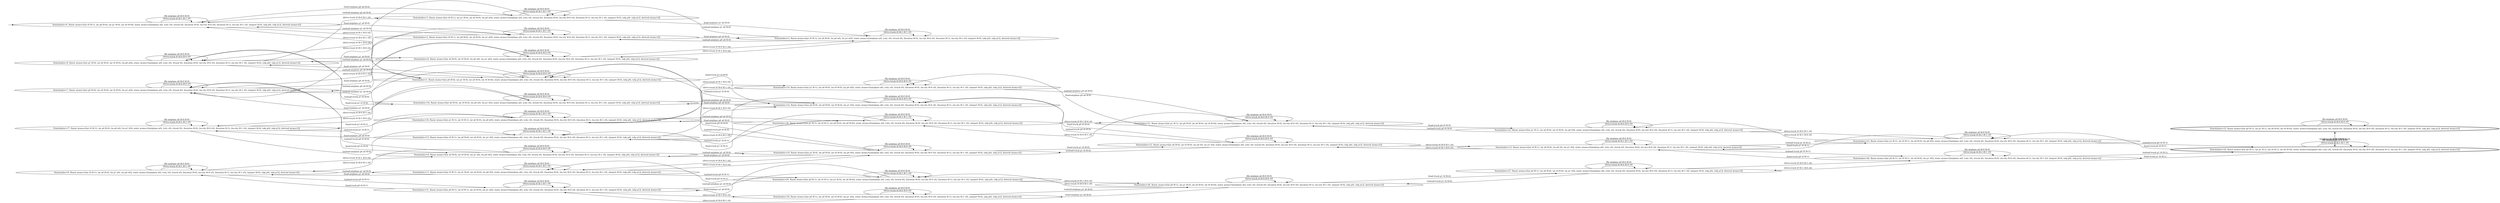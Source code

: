 digraph {
rankdir="LR"
s0[label="State(index=0, fluent atoms=[(at t0 l0-1), (at p0 l0-0), (at p1 l0-0), (at a0 l0-0)], static atoms=[(airplane a0), (city c0), (truck t0), (location l0-0), (in-city l0-0 c0), (location l0-1), (in-city l0-1 c0), (airport l0-0), (obj p0), (obj p1)], derived atoms=[])"]
s1[label="State(index=1, fluent atoms=[(at p0 l0-0), (at p1 l0-0), (at a0 l0-0), (at t0 l0-0)], static atoms=[(airplane a0), (city c0), (truck t0), (location l0-0), (in-city l0-0 c0), (location l0-1), (in-city l0-1 c0), (airport l0-0), (obj p0), (obj p1)], derived atoms=[])"]
s2[label="State(index=2, fluent atoms=[(at t0 l0-1), (at p0 l0-0), (at a0 l0-0), (in p1 a0)], static atoms=[(airplane a0), (city c0), (truck t0), (location l0-0), (in-city l0-0 c0), (location l0-1), (in-city l0-1 c0), (airport l0-0), (obj p0), (obj p1)], derived atoms=[])"]
s3[label="State(index=3, fluent atoms=[(at t0 l0-1), (at p1 l0-0), (at a0 l0-0), (in p0 a0)], static atoms=[(airplane a0), (city c0), (truck t0), (location l0-0), (in-city l0-0 c0), (location l0-1), (in-city l0-1 c0), (airport l0-0), (obj p0), (obj p1)], derived atoms=[])"]
s4[label="State(index=4, fluent atoms=[(at p1 l0-0), (at a0 l0-0), (at t0 l0-0), (in p0 a0)], static atoms=[(airplane a0), (city c0), (truck t0), (location l0-0), (in-city l0-0 c0), (location l0-1), (in-city l0-1 c0), (airport l0-0), (obj p0), (obj p1)], derived atoms=[])"]
s5[label="State(index=5, fluent atoms=[(at t0 l0-1), (at a0 l0-0), (in p0 a0), (in p1 a0)], static atoms=[(airplane a0), (city c0), (truck t0), (location l0-0), (in-city l0-0 c0), (location l0-1), (in-city l0-1 c0), (airport l0-0), (obj p0), (obj p1)], derived atoms=[])"]
s6[label="State(index=6, fluent atoms=[(at a0 l0-0), (at t0 l0-0), (in p0 a0), (in p1 a0)], static atoms=[(airplane a0), (city c0), (truck t0), (location l0-0), (in-city l0-0 c0), (location l0-1), (in-city l0-1 c0), (airport l0-0), (obj p0), (obj p1)], derived atoms=[])"]
s7[label="State(index=7, fluent atoms=[(at p0 l0-0), (at a0 l0-0), (at t0 l0-0), (in p1 a0)], static atoms=[(airplane a0), (city c0), (truck t0), (location l0-0), (in-city l0-0 c0), (location l0-1), (in-city l0-1 c0), (airport l0-0), (obj p0), (obj p1)], derived atoms=[])"]
s8[label="State(index=8, fluent atoms=[(at a0 l0-0), (at t0 l0-0), (in p1 a0), (in p0 t0)], static atoms=[(airplane a0), (city c0), (truck t0), (location l0-0), (in-city l0-0 c0), (location l0-1), (in-city l0-1 c0), (airport l0-0), (obj p0), (obj p1)], derived atoms=[])"]
s9[label="State(index=9, fluent atoms=[(at t0 l0-1), (at a0 l0-0), (in p1 a0), (in p0 t0)], static atoms=[(airplane a0), (city c0), (truck t0), (location l0-0), (in-city l0-0 c0), (location l0-1), (in-city l0-1 c0), (airport l0-0), (obj p0), (obj p1)], derived atoms=[])"]
s10[label="State(index=10, fluent atoms=[(at p1 l0-0), (at a0 l0-0), (at t0 l0-0), (in p0 t0)], static atoms=[(airplane a0), (city c0), (truck t0), (location l0-0), (in-city l0-0 c0), (location l0-1), (in-city l0-1 c0), (airport l0-0), (obj p0), (obj p1)], derived atoms=[])"]
s11[label="State(index=11, fluent atoms=[(at t0 l0-1), (at p1 l0-0), (at a0 l0-0), (in p0 t0)], static atoms=[(airplane a0), (city c0), (truck t0), (location l0-0), (in-city l0-0 c0), (location l0-1), (in-city l0-1 c0), (airport l0-0), (obj p0), (obj p1)], derived atoms=[])"]
s12[label="State(index=12, fluent atoms=[(at a0 l0-0), (at t0 l0-0), (in p0 t0), (in p1 t0)], static atoms=[(airplane a0), (city c0), (truck t0), (location l0-0), (in-city l0-0 c0), (location l0-1), (in-city l0-1 c0), (airport l0-0), (obj p0), (obj p1)], derived atoms=[])"]
s13[label="State(index=13, fluent atoms=[(at t0 l0-1), (at a0 l0-0), (in p0 t0), (in p1 t0)], static atoms=[(airplane a0), (city c0), (truck t0), (location l0-0), (in-city l0-0 c0), (location l0-1), (in-city l0-1 c0), (airport l0-0), (obj p0), (obj p1)], derived atoms=[])"]
s14[label="State(index=14, fluent atoms=[(at p0 l0-0), (at a0 l0-0), (at t0 l0-0), (in p1 t0)], static atoms=[(airplane a0), (city c0), (truck t0), (location l0-0), (in-city l0-0 c0), (location l0-1), (in-city l0-1 c0), (airport l0-0), (obj p0), (obj p1)], derived atoms=[])"]
s15[label="State(index=15, fluent atoms=[(at t0 l0-1), (at p0 l0-0), (at a0 l0-0), (in p1 t0)], static atoms=[(airplane a0), (city c0), (truck t0), (location l0-0), (in-city l0-0 c0), (location l0-1), (in-city l0-1 c0), (airport l0-0), (obj p0), (obj p1)], derived atoms=[])"]
s16[label="State(index=16, fluent atoms=[(at a0 l0-0), (at t0 l0-0), (in p0 a0), (in p1 t0)], static atoms=[(airplane a0), (city c0), (truck t0), (location l0-0), (in-city l0-0 c0), (location l0-1), (in-city l0-1 c0), (airport l0-0), (obj p0), (obj p1)], derived atoms=[])"]
s17[label="State(index=17, fluent atoms=[(at t0 l0-1), (at a0 l0-0), (in p0 a0), (in p1 t0)], static atoms=[(airplane a0), (city c0), (truck t0), (location l0-0), (in-city l0-0 c0), (location l0-1), (in-city l0-1 c0), (airport l0-0), (obj p0), (obj p1)], derived atoms=[])"]
s18[label="State(index=18, fluent atoms=[(at p1 l0-1), (at t0 l0-1), (at a0 l0-0), (in p0 a0)], static atoms=[(airplane a0), (city c0), (truck t0), (location l0-0), (in-city l0-0 c0), (location l0-1), (in-city l0-1 c0), (airport l0-0), (obj p0), (obj p1)], derived atoms=[])"]
s19[label="State(index=19, fluent atoms=[(at p1 l0-1), (at a0 l0-0), (at t0 l0-0), (in p0 a0)], static atoms=[(airplane a0), (city c0), (truck t0), (location l0-0), (in-city l0-0 c0), (location l0-1), (in-city l0-1 c0), (airport l0-0), (obj p0), (obj p1)], derived atoms=[])"]
s20[label="State(index=20, fluent atoms=[(at p1 l0-1), (at t0 l0-1), (at p0 l0-0), (at a0 l0-0)], static atoms=[(airplane a0), (city c0), (truck t0), (location l0-0), (in-city l0-0 c0), (location l0-1), (in-city l0-1 c0), (airport l0-0), (obj p0), (obj p1)], derived atoms=[])"]
s21[label="State(index=21, fluent atoms=[(at p1 l0-1), (at p0 l0-0), (at a0 l0-0), (at t0 l0-0)], static atoms=[(airplane a0), (city c0), (truck t0), (location l0-0), (in-city l0-0 c0), (location l0-1), (in-city l0-1 c0), (airport l0-0), (obj p0), (obj p1)], derived atoms=[])"]
s22[label="State(index=22, fluent atoms=[(at p1 l0-1), (at a0 l0-0), (at t0 l0-0), (in p0 t0)], static atoms=[(airplane a0), (city c0), (truck t0), (location l0-0), (in-city l0-0 c0), (location l0-1), (in-city l0-1 c0), (airport l0-0), (obj p0), (obj p1)], derived atoms=[])"]
s23[label="State(index=23, fluent atoms=[(at p1 l0-1), (at t0 l0-1), (at a0 l0-0), (in p0 t0)], static atoms=[(airplane a0), (city c0), (truck t0), (location l0-0), (in-city l0-0 c0), (location l0-1), (in-city l0-1 c0), (airport l0-0), (obj p0), (obj p1)], derived atoms=[])"]
s24[peripheries=2,label="State(index=24, fluent atoms=[(at p0 l0-1), (at p1 l0-1), (at t0 l0-1), (at a0 l0-0)], static atoms=[(airplane a0), (city c0), (truck t0), (location l0-0), (in-city l0-0 c0), (location l0-1), (in-city l0-1 c0), (airport l0-0), (obj p0), (obj p1)], derived atoms=[])"]
s25[peripheries=2,label="State(index=25, fluent atoms=[(at p0 l0-1), (at p1 l0-1), (at a0 l0-0), (at t0 l0-0)], static atoms=[(airplane a0), (city c0), (truck t0), (location l0-0), (in-city l0-0 c0), (location l0-1), (in-city l0-1 c0), (airport l0-0), (obj p0), (obj p1)], derived atoms=[])"]
s26[label="State(index=26, fluent atoms=[(at p0 l0-1), (at t0 l0-1), (at a0 l0-0), (in p1 t0)], static atoms=[(airplane a0), (city c0), (truck t0), (location l0-0), (in-city l0-0 c0), (location l0-1), (in-city l0-1 c0), (airport l0-0), (obj p0), (obj p1)], derived atoms=[])"]
s27[label="State(index=27, fluent atoms=[(at p0 l0-1), (at a0 l0-0), (at t0 l0-0), (in p1 t0)], static atoms=[(airplane a0), (city c0), (truck t0), (location l0-0), (in-city l0-0 c0), (location l0-1), (in-city l0-1 c0), (airport l0-0), (obj p0), (obj p1)], derived atoms=[])"]
s28[label="State(index=28, fluent atoms=[(at p0 l0-1), (at p1 l0-0), (at a0 l0-0), (at t0 l0-0)], static atoms=[(airplane a0), (city c0), (truck t0), (location l0-0), (in-city l0-0 c0), (location l0-1), (in-city l0-1 c0), (airport l0-0), (obj p0), (obj p1)], derived atoms=[])"]
s29[label="State(index=29, fluent atoms=[(at p0 l0-1), (at t0 l0-1), (at p1 l0-0), (at a0 l0-0)], static atoms=[(airplane a0), (city c0), (truck t0), (location l0-0), (in-city l0-0 c0), (location l0-1), (in-city l0-1 c0), (airport l0-0), (obj p0), (obj p1)], derived atoms=[])"]
s30[label="State(index=30, fluent atoms=[(at p0 l0-1), (at a0 l0-0), (at t0 l0-0), (in p1 a0)], static atoms=[(airplane a0), (city c0), (truck t0), (location l0-0), (in-city l0-0 c0), (location l0-1), (in-city l0-1 c0), (airport l0-0), (obj p0), (obj p1)], derived atoms=[])"]
s31[label="State(index=31, fluent atoms=[(at p0 l0-1), (at t0 l0-1), (at a0 l0-0), (in p1 a0)], static atoms=[(airplane a0), (city c0), (truck t0), (location l0-0), (in-city l0-0 c0), (location l0-1), (in-city l0-1 c0), (airport l0-0), (obj p0), (obj p1)], derived atoms=[])"]
Dangling [ label = "", style = invis ]
{ rank = same; Dangling }
Dangling -> s0
{ rank = same; s5}
{ rank = same; s2,s3,s6}
{ rank = same; s0,s4,s7,s9,s17}
{ rank = same; s1,s8,s11,s15,s16,s18,s31}
{ rank = same; s10,s14,s19,s20,s29,s30}
{ rank = same; s12,s21,s28}
{ rank = same; s13,s22,s27}
{ rank = same; s23,s26}
{ rank = same; s24,s25}
s0->s0 [label="(drive-truck t0 l0-1 l0-1 c0)"]
s0->s1 [label="(drive-truck t0 l0-1 l0-0 c0)"]
s0->s0 [label="(fly-airplane a0 l0-0 l0-0)"]
s0->s2 [label="(load-airplane p1 a0 l0-0)"]
s0->s3 [label="(load-airplane p0 a0 l0-0)"]
s3->s3 [label="(drive-truck t0 l0-1 l0-1 c0)"]
s3->s4 [label="(drive-truck t0 l0-1 l0-0 c0)"]
s3->s3 [label="(fly-airplane a0 l0-0 l0-0)"]
s3->s0 [label="(unload-airplane p0 a0 l0-0)"]
s3->s5 [label="(load-airplane p1 a0 l0-0)"]
s5->s5 [label="(drive-truck t0 l0-1 l0-1 c0)"]
s5->s6 [label="(drive-truck t0 l0-1 l0-0 c0)"]
s5->s5 [label="(fly-airplane a0 l0-0 l0-0)"]
s5->s3 [label="(unload-airplane p1 a0 l0-0)"]
s5->s2 [label="(unload-airplane p0 a0 l0-0)"]
s6->s5 [label="(drive-truck t0 l0-0 l0-1 c0)"]
s6->s6 [label="(drive-truck t0 l0-0 l0-0 c0)"]
s6->s6 [label="(fly-airplane a0 l0-0 l0-0)"]
s6->s4 [label="(unload-airplane p1 a0 l0-0)"]
s6->s7 [label="(unload-airplane p0 a0 l0-0)"]
s7->s2 [label="(drive-truck t0 l0-0 l0-1 c0)"]
s7->s7 [label="(drive-truck t0 l0-0 l0-0 c0)"]
s7->s8 [label="(load-truck p0 t0 l0-0)"]
s7->s7 [label="(fly-airplane a0 l0-0 l0-0)"]
s7->s1 [label="(unload-airplane p1 a0 l0-0)"]
s7->s6 [label="(load-airplane p0 a0 l0-0)"]
s8->s9 [label="(drive-truck t0 l0-0 l0-1 c0)"]
s8->s8 [label="(drive-truck t0 l0-0 l0-0 c0)"]
s8->s7 [label="(unload-truck p0 t0 l0-0)"]
s8->s8 [label="(fly-airplane a0 l0-0 l0-0)"]
s8->s10 [label="(unload-airplane p1 a0 l0-0)"]
s10->s11 [label="(drive-truck t0 l0-0 l0-1 c0)"]
s10->s10 [label="(drive-truck t0 l0-0 l0-0 c0)"]
s10->s1 [label="(unload-truck p0 t0 l0-0)"]
s10->s12 [label="(load-truck p1 t0 l0-0)"]
s10->s10 [label="(fly-airplane a0 l0-0 l0-0)"]
s10->s8 [label="(load-airplane p1 a0 l0-0)"]
s12->s13 [label="(drive-truck t0 l0-0 l0-1 c0)"]
s12->s12 [label="(drive-truck t0 l0-0 l0-0 c0)"]
s12->s10 [label="(unload-truck p1 t0 l0-0)"]
s12->s14 [label="(unload-truck p0 t0 l0-0)"]
s12->s12 [label="(fly-airplane a0 l0-0 l0-0)"]
s14->s15 [label="(drive-truck t0 l0-0 l0-1 c0)"]
s14->s14 [label="(drive-truck t0 l0-0 l0-0 c0)"]
s14->s1 [label="(unload-truck p1 t0 l0-0)"]
s14->s12 [label="(load-truck p0 t0 l0-0)"]
s14->s14 [label="(fly-airplane a0 l0-0 l0-0)"]
s14->s16 [label="(load-airplane p0 a0 l0-0)"]
s16->s17 [label="(drive-truck t0 l0-0 l0-1 c0)"]
s16->s16 [label="(drive-truck t0 l0-0 l0-0 c0)"]
s16->s4 [label="(unload-truck p1 t0 l0-0)"]
s16->s16 [label="(fly-airplane a0 l0-0 l0-0)"]
s16->s14 [label="(unload-airplane p0 a0 l0-0)"]
s17->s17 [label="(drive-truck t0 l0-1 l0-1 c0)"]
s17->s16 [label="(drive-truck t0 l0-1 l0-0 c0)"]
s17->s18 [label="(unload-truck p1 t0 l0-1)"]
s17->s17 [label="(fly-airplane a0 l0-0 l0-0)"]
s17->s15 [label="(unload-airplane p0 a0 l0-0)"]
s18->s18 [label="(drive-truck t0 l0-1 l0-1 c0)"]
s18->s19 [label="(drive-truck t0 l0-1 l0-0 c0)"]
s18->s17 [label="(load-truck p1 t0 l0-1)"]
s18->s18 [label="(fly-airplane a0 l0-0 l0-0)"]
s18->s20 [label="(unload-airplane p0 a0 l0-0)"]
s20->s20 [label="(drive-truck t0 l0-1 l0-1 c0)"]
s20->s21 [label="(drive-truck t0 l0-1 l0-0 c0)"]
s20->s15 [label="(load-truck p1 t0 l0-1)"]
s20->s20 [label="(fly-airplane a0 l0-0 l0-0)"]
s20->s18 [label="(load-airplane p0 a0 l0-0)"]
s21->s20 [label="(drive-truck t0 l0-0 l0-1 c0)"]
s21->s21 [label="(drive-truck t0 l0-0 l0-0 c0)"]
s21->s22 [label="(load-truck p0 t0 l0-0)"]
s21->s21 [label="(fly-airplane a0 l0-0 l0-0)"]
s21->s19 [label="(load-airplane p0 a0 l0-0)"]
s22->s23 [label="(drive-truck t0 l0-0 l0-1 c0)"]
s22->s22 [label="(drive-truck t0 l0-0 l0-0 c0)"]
s22->s21 [label="(unload-truck p0 t0 l0-0)"]
s22->s22 [label="(fly-airplane a0 l0-0 l0-0)"]
s23->s23 [label="(drive-truck t0 l0-1 l0-1 c0)"]
s23->s22 [label="(drive-truck t0 l0-1 l0-0 c0)"]
s23->s24 [label="(unload-truck p0 t0 l0-1)"]
s23->s13 [label="(load-truck p1 t0 l0-1)"]
s23->s23 [label="(fly-airplane a0 l0-0 l0-0)"]
s24->s24 [label="(drive-truck t0 l0-1 l0-1 c0)"]
s24->s25 [label="(drive-truck t0 l0-1 l0-0 c0)"]
s24->s26 [label="(load-truck p1 t0 l0-1)"]
s24->s23 [label="(load-truck p0 t0 l0-1)"]
s24->s24 [label="(fly-airplane a0 l0-0 l0-0)"]
s26->s26 [label="(drive-truck t0 l0-1 l0-1 c0)"]
s26->s27 [label="(drive-truck t0 l0-1 l0-0 c0)"]
s26->s24 [label="(unload-truck p1 t0 l0-1)"]
s26->s13 [label="(load-truck p0 t0 l0-1)"]
s26->s26 [label="(fly-airplane a0 l0-0 l0-0)"]
s27->s26 [label="(drive-truck t0 l0-0 l0-1 c0)"]
s27->s27 [label="(drive-truck t0 l0-0 l0-0 c0)"]
s27->s28 [label="(unload-truck p1 t0 l0-0)"]
s27->s27 [label="(fly-airplane a0 l0-0 l0-0)"]
s28->s29 [label="(drive-truck t0 l0-0 l0-1 c0)"]
s28->s28 [label="(drive-truck t0 l0-0 l0-0 c0)"]
s28->s27 [label="(load-truck p1 t0 l0-0)"]
s28->s28 [label="(fly-airplane a0 l0-0 l0-0)"]
s28->s30 [label="(load-airplane p1 a0 l0-0)"]
s30->s31 [label="(drive-truck t0 l0-0 l0-1 c0)"]
s30->s30 [label="(drive-truck t0 l0-0 l0-0 c0)"]
s30->s30 [label="(fly-airplane a0 l0-0 l0-0)"]
s30->s28 [label="(unload-airplane p1 a0 l0-0)"]
s31->s31 [label="(drive-truck t0 l0-1 l0-1 c0)"]
s31->s30 [label="(drive-truck t0 l0-1 l0-0 c0)"]
s31->s9 [label="(load-truck p0 t0 l0-1)"]
s31->s31 [label="(fly-airplane a0 l0-0 l0-0)"]
s31->s29 [label="(unload-airplane p1 a0 l0-0)"]
s29->s29 [label="(drive-truck t0 l0-1 l0-1 c0)"]
s29->s28 [label="(drive-truck t0 l0-1 l0-0 c0)"]
s29->s11 [label="(load-truck p0 t0 l0-1)"]
s29->s29 [label="(fly-airplane a0 l0-0 l0-0)"]
s29->s31 [label="(load-airplane p1 a0 l0-0)"]
s25->s24 [label="(drive-truck t0 l0-0 l0-1 c0)"]
s25->s25 [label="(drive-truck t0 l0-0 l0-0 c0)"]
s25->s25 [label="(fly-airplane a0 l0-0 l0-0)"]
s19->s18 [label="(drive-truck t0 l0-0 l0-1 c0)"]
s19->s19 [label="(drive-truck t0 l0-0 l0-0 c0)"]
s19->s19 [label="(fly-airplane a0 l0-0 l0-0)"]
s19->s21 [label="(unload-airplane p0 a0 l0-0)"]
s15->s15 [label="(drive-truck t0 l0-1 l0-1 c0)"]
s15->s14 [label="(drive-truck t0 l0-1 l0-0 c0)"]
s15->s20 [label="(unload-truck p1 t0 l0-1)"]
s15->s15 [label="(fly-airplane a0 l0-0 l0-0)"]
s15->s17 [label="(load-airplane p0 a0 l0-0)"]
s13->s13 [label="(drive-truck t0 l0-1 l0-1 c0)"]
s13->s12 [label="(drive-truck t0 l0-1 l0-0 c0)"]
s13->s23 [label="(unload-truck p1 t0 l0-1)"]
s13->s26 [label="(unload-truck p0 t0 l0-1)"]
s13->s13 [label="(fly-airplane a0 l0-0 l0-0)"]
s11->s11 [label="(drive-truck t0 l0-1 l0-1 c0)"]
s11->s10 [label="(drive-truck t0 l0-1 l0-0 c0)"]
s11->s29 [label="(unload-truck p0 t0 l0-1)"]
s11->s11 [label="(fly-airplane a0 l0-0 l0-0)"]
s11->s9 [label="(load-airplane p1 a0 l0-0)"]
s9->s9 [label="(drive-truck t0 l0-1 l0-1 c0)"]
s9->s8 [label="(drive-truck t0 l0-1 l0-0 c0)"]
s9->s31 [label="(unload-truck p0 t0 l0-1)"]
s9->s9 [label="(fly-airplane a0 l0-0 l0-0)"]
s9->s11 [label="(unload-airplane p1 a0 l0-0)"]
s4->s3 [label="(drive-truck t0 l0-0 l0-1 c0)"]
s4->s4 [label="(drive-truck t0 l0-0 l0-0 c0)"]
s4->s16 [label="(load-truck p1 t0 l0-0)"]
s4->s4 [label="(fly-airplane a0 l0-0 l0-0)"]
s4->s1 [label="(unload-airplane p0 a0 l0-0)"]
s4->s6 [label="(load-airplane p1 a0 l0-0)"]
s2->s2 [label="(drive-truck t0 l0-1 l0-1 c0)"]
s2->s7 [label="(drive-truck t0 l0-1 l0-0 c0)"]
s2->s2 [label="(fly-airplane a0 l0-0 l0-0)"]
s2->s0 [label="(unload-airplane p1 a0 l0-0)"]
s2->s5 [label="(load-airplane p0 a0 l0-0)"]
s1->s0 [label="(drive-truck t0 l0-0 l0-1 c0)"]
s1->s1 [label="(drive-truck t0 l0-0 l0-0 c0)"]
s1->s14 [label="(load-truck p1 t0 l0-0)"]
s1->s10 [label="(load-truck p0 t0 l0-0)"]
s1->s1 [label="(fly-airplane a0 l0-0 l0-0)"]
s1->s7 [label="(load-airplane p1 a0 l0-0)"]
s1->s4 [label="(load-airplane p0 a0 l0-0)"]
}
